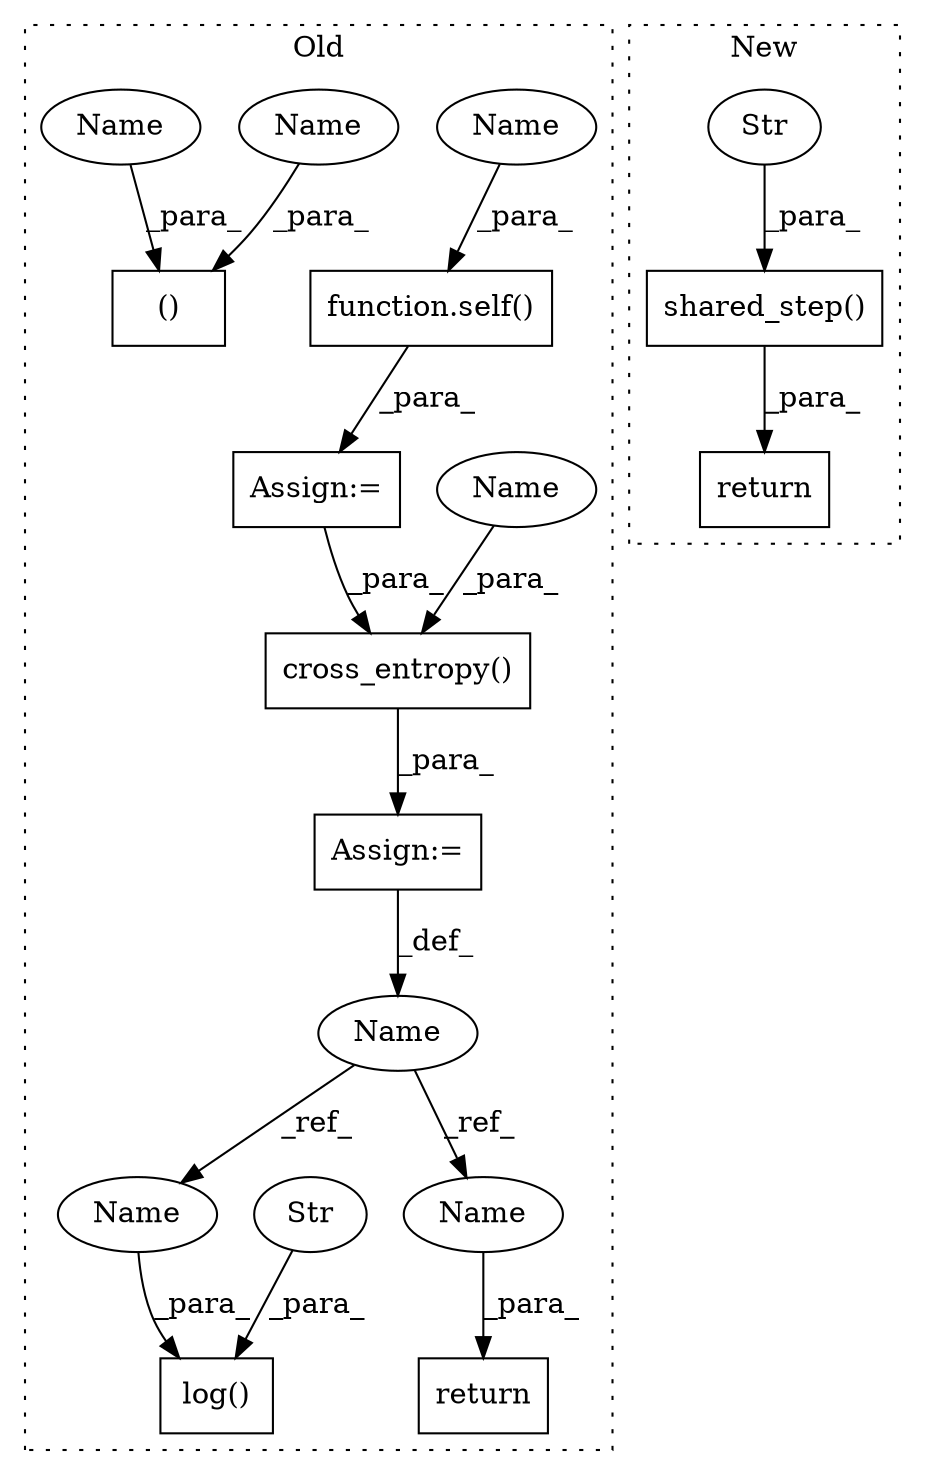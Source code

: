 digraph G {
subgraph cluster0 {
1 [label="function.self()" a="75" s="1329,1335" l="5,1" shape="box"];
3 [label="Assign:=" a="68" s="1349" l="3" shape="box"];
4 [label="return" a="93" s="1423" l="7" shape="box"];
5 [label="Assign:=" a="68" s="1326" l="3" shape="box"];
6 [label="()" a="54" s="1301" l="3" shape="box"];
7 [label="log()" a="75" s="1386,1413" l="9,1" shape="box"];
8 [label="Str" a="66" s="1395" l="12" shape="ellipse"];
9 [label="Name" a="87" s="1345" l="4" shape="ellipse"];
10 [label="cross_entropy()" a="75" s="1352,1376" l="16,1" shape="box"];
13 [label="Name" a="87" s="1303" l="1" shape="ellipse"];
14 [label="Name" a="87" s="1375" l="1" shape="ellipse"];
15 [label="Name" a="87" s="1334" l="1" shape="ellipse"];
16 [label="Name" a="87" s="1300" l="1" shape="ellipse"];
17 [label="Name" a="87" s="1409" l="4" shape="ellipse"];
18 [label="Name" a="87" s="1430" l="4" shape="ellipse"];
label = "Old";
style="dotted";
}
subgraph cluster1 {
2 [label="return" a="93" s="1921" l="7" shape="box"];
11 [label="shared_step()" a="75" s="1928,1970" l="17,1" shape="box"];
12 [label="Str" a="66" s="1963" l="7" shape="ellipse"];
label = "New";
style="dotted";
}
1 -> 5 [label="_para_"];
3 -> 9 [label="_def_"];
5 -> 10 [label="_para_"];
8 -> 7 [label="_para_"];
9 -> 18 [label="_ref_"];
9 -> 17 [label="_ref_"];
10 -> 3 [label="_para_"];
11 -> 2 [label="_para_"];
12 -> 11 [label="_para_"];
13 -> 6 [label="_para_"];
14 -> 10 [label="_para_"];
15 -> 1 [label="_para_"];
16 -> 6 [label="_para_"];
17 -> 7 [label="_para_"];
18 -> 4 [label="_para_"];
}